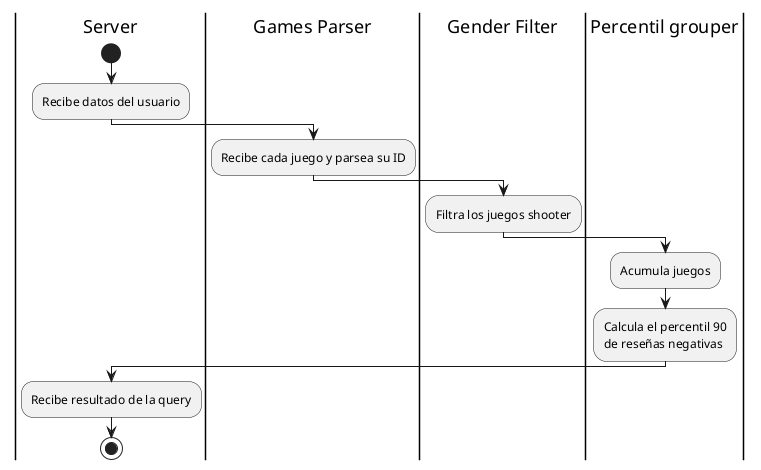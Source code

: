 @startuml
   |Server|
start
:Recibe datos del usuario;
   |Games Parser|
   :Recibe cada juego y parsea su ID;
   |Gender Filter|
   :Filtra los juegos shooter;
   |Percentil grouper|
   :Acumula juegos;
:Calcula el percentil 90\nde reseñas negativas;
   |Server|
   :Recibe resultado de la query;
stop
@enduml